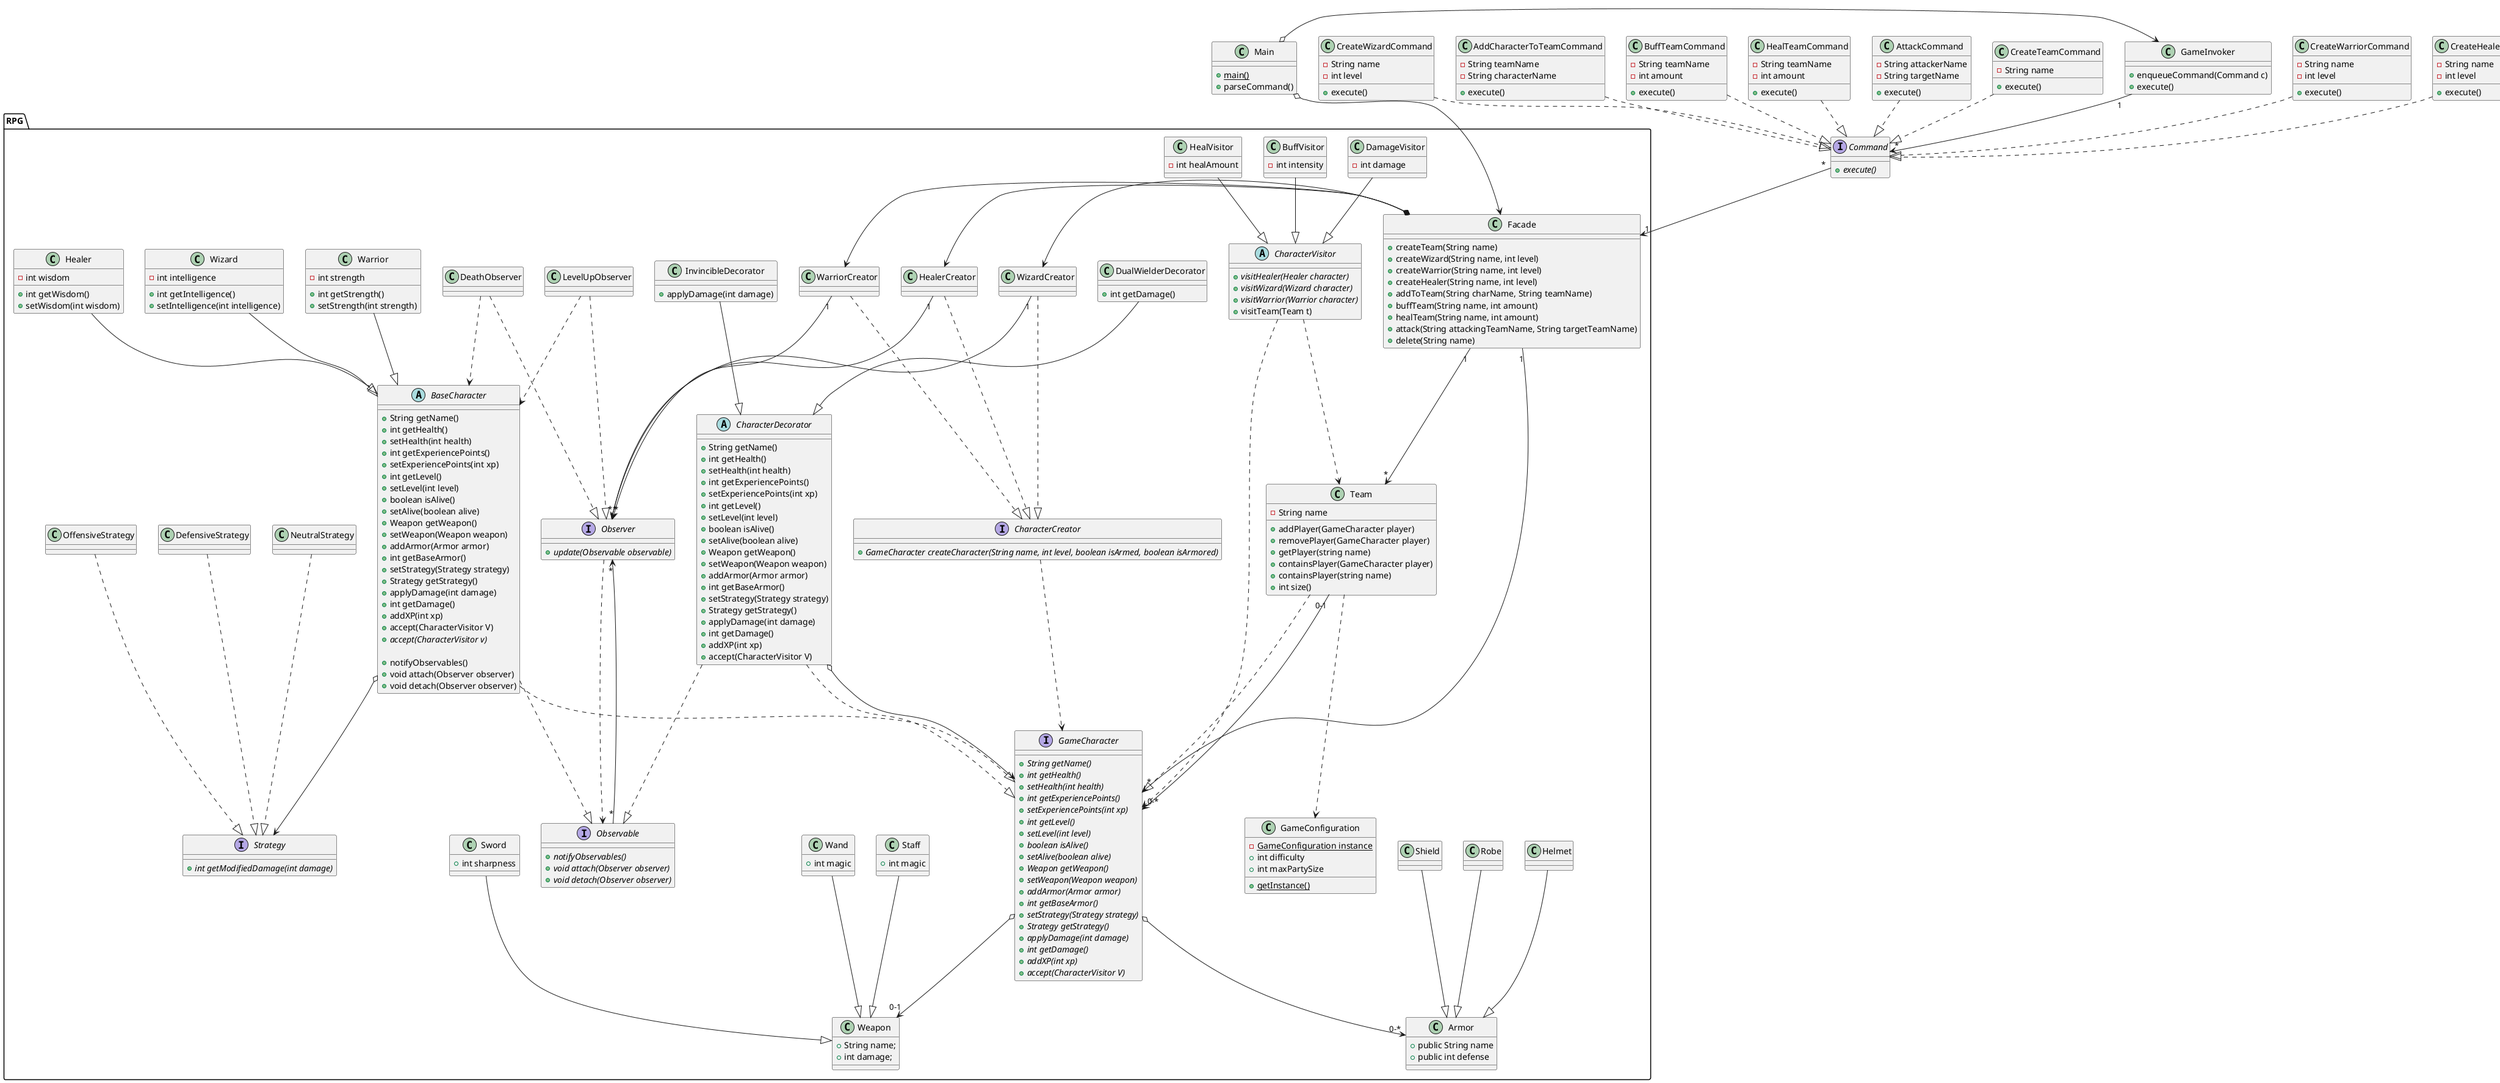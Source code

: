 @startuml
'https://plantuml.com/class-diagram

package RPG {
    class Armor {
        + public String name
        + public int defense
    }
    Helmet --|> Armor
    Robe --|> Armor
    Shield --|> Armor

    GameCharacter  o--> "0-1" Weapon
    GameCharacter  o--> "0-*" Armor

    Interface GameCharacter {
        {abstract} + String getName()
        {abstract} + int getHealth()
        {abstract} + setHealth(int health)
        {abstract} + int getExperiencePoints()
        {abstract} + setExperiencePoints(int xp)
        {abstract} + int getLevel()
        {abstract} + setLevel(int level)
        {abstract} + boolean isAlive()
        {abstract} + setAlive(boolean alive)
        {abstract} + Weapon getWeapon()
        {abstract} + setWeapon(Weapon weapon)
        {abstract} + addArmor(Armor armor)
        {abstract} + int getBaseArmor()
        {abstract} + setStrategy(Strategy strategy)
        {abstract} + Strategy getStrategy()
        {abstract} + applyDamage(int damage)
        {abstract} + int getDamage()
        {abstract} + addXP(int xp)
        {abstract} + accept(CharacterVisitor V)
    }

    BaseCharacter o--> Strategy

    BaseCharacter ..|> GameCharacter
    BaseCharacter ..|> Observable

    abstract class BaseCharacter {
        + String getName()
        + int getHealth()
        + setHealth(int health)
        + int getExperiencePoints()
        + setExperiencePoints(int xp)
        + int getLevel()
        + setLevel(int level)
        + boolean isAlive()
        + setAlive(boolean alive)
        + Weapon getWeapon()
        + setWeapon(Weapon weapon)
        + addArmor(Armor armor)
        + int getBaseArmor()
        + setStrategy(Strategy strategy)
        + Strategy getStrategy()
        + applyDamage(int damage)
        + int getDamage()
        + addXP(int xp)
        + accept(CharacterVisitor V)
        {abstract} + accept(CharacterVisitor v)

        + notifyObservables()
        + void attach(Observer observer)
        + void detach(Observer observer)
    }

    class Warrior {
        - int strength
        + int getStrength()
        + setStrength(int strength)
    }
    Warrior --|> BaseCharacter

    class Wizard {
        - int intelligence
        + int getIntelligence()
        + setIntelligence(int intelligence)
    }
    Wizard --|> BaseCharacter

    class Healer {
        - int wisdom
        + int getWisdom()
        + setWisdom(int wisdom)
    }
    Healer --|> BaseCharacter

    class Weapon {
        + String name;
        + int damage;
    }

    class Sword {
        + int sharpness
    }
    Sword --|> Weapon

    class Staff {
        + int magic
    }
    Staff --|> Weapon

    class Wand {
        + int magic
    }
    Wand --|> Weapon

    class Team {
        - String name
        + addPlayer(GameCharacter player)
        + removePlayer(GameCharacter player)
        + getPlayer(string name)
        + containsPlayer(GameCharacter player)
        + containsPlayer(string name)
        + int size()
    }
    Team ..|> GameCharacter
    Team "0-1" --> "0-*" GameCharacter

    class GameConfiguration {
        {static} - GameConfiguration instance
        + int difficulty
        + int maxPartySize
        {static} + getInstance()
    }

    Team ..> GameConfiguration

    interface CharacterCreator {
        {abstract} +GameCharacter createCharacter(String name, int level, boolean isArmed, boolean isArmored)
    }

    HealerCreator ..|> CharacterCreator
    HealerCreator "1" --> "*" Observer
    WarriorCreator ..|> CharacterCreator
    WarriorCreator "1" --> "*" Observer
    WizardCreator ..|> CharacterCreator
    WizardCreator "1" --> "*" Observer

    CharacterCreator ..> GameCharacter

    abstract class CharacterVisitor {
        {abstract} + visitHealer(Healer character)
        {abstract} + visitWizard(Wizard character)
        {abstract} + visitWarrior(Warrior character)
        + visitTeam(Team t)
    }

    CharacterVisitor ..> Team
    CharacterVisitor ..> GameCharacter

    class BuffVisitor {
        - int intensity
    }
    BuffVisitor --|> CharacterVisitor

    class HealVisitor {
        - int healAmount
    }
    HealVisitor --|> CharacterVisitor

    class DamageVisitor {
        - int damage
    }
    DamageVisitor --|> CharacterVisitor

    interface Strategy {
        {abstract} + int getModifiedDamage(int damage)
    }

    OffensiveStrategy ..|> Strategy
    NeutralStrategy ..|> Strategy
    DefensiveStrategy ..|> Strategy

    interface Observer {
        {abstract} + update(Observable observable)
    }
    LevelUpObserver ..|> Observer
    LevelUpObserver ..> BaseCharacter
    DeathObserver ..|> Observer
    DeathObserver ..> BaseCharacter
    Observer ..> Observable
    interface Observable {
        {abstract} + notifyObservables()
        {abstract} + void attach(Observer observer)
        {abstract} + void detach(Observer observer)
    }
    Observable "*" --> "*" Observer

    abstract class CharacterDecorator {
        + String getName()
        + int getHealth()
        + setHealth(int health)
        + int getExperiencePoints()
        + setExperiencePoints(int xp)
        + int getLevel()
        + setLevel(int level)
        + boolean isAlive()
        + setAlive(boolean alive)
        + Weapon getWeapon()
        + setWeapon(Weapon weapon)
        + addArmor(Armor armor)
        + int getBaseArmor()
        + setStrategy(Strategy strategy)
        + Strategy getStrategy()
        + applyDamage(int damage)
        + int getDamage()
        + addXP(int xp)
        + accept(CharacterVisitor V)
    }
    CharacterDecorator ..|> Observable
    CharacterDecorator ..|> GameCharacter
    CharacterDecorator o--> GameCharacter

    class InvincibleDecorator {
        + applyDamage(int damage)
    }
    InvincibleDecorator --|> CharacterDecorator

    class DualWielderDecorator {
        + int getDamage()
    }
    DualWielderDecorator --|> CharacterDecorator

    class Facade {
        + createTeam(String name)
        + createWizard(String name, int level)
        + createWarrior(String name, int level)
        + createHealer(String name, int level)
        + addToTeam(String charName, String teamName)
        + buffTeam(String name, int amount)
        + healTeam(String name, int amount)
        + attack(String attackingTeamName, String targetTeamName)
        + delete(String name)
    }
    Facade "1" --> "*" Team
    Facade "1" --> "*" GameCharacter
    Facade *-> HealerCreator
    Facade *-> WarriorCreator
    Facade *-> WizardCreator

}

interface Command {
    + {abstract} execute()
}
Command "*" --> "1" Facade

class CreateTeamCommand {
    - String name
    + execute()
}
CreateTeamCommand ..|> Command

class CreateWarriorCommand {
    - String name
    - int level
    + execute()
}
CreateWarriorCommand ..|> Command

class CreateHealerCommand {
    - String name
    - int level
    + execute()
}
CreateHealerCommand ..|> Command

class CreateWizardCommand {
    - String name
    - int level
    + execute()
}
CreateWizardCommand ..|> Command

class AddCharacterToTeamCommand {
    - String teamName
    - String characterName
    + execute()
}
AddCharacterToTeamCommand ..|> Command

class BuffTeamCommand {
    - String teamName
    - int amount
    + execute()
}
BuffTeamCommand ..|> Command

class HealTeamCommand {
    - String teamName
    - int amount
    + execute()
}
HealTeamCommand ..|> Command

class AttackCommand {
    - String attackerName
    - String targetName
    + execute()
}
AttackCommand ..|> Command

class DeleteCommand {
    - String name
    + execute()
}

class GameInvoker {
    + enqueueCommand(Command c)
    + execute()
}
GameInvoker "1" --> "*" Command

class Main {
    + {static} main()
    + parseCommand()
}

Main o-> GameInvoker
Main o-> Facade


@enduml